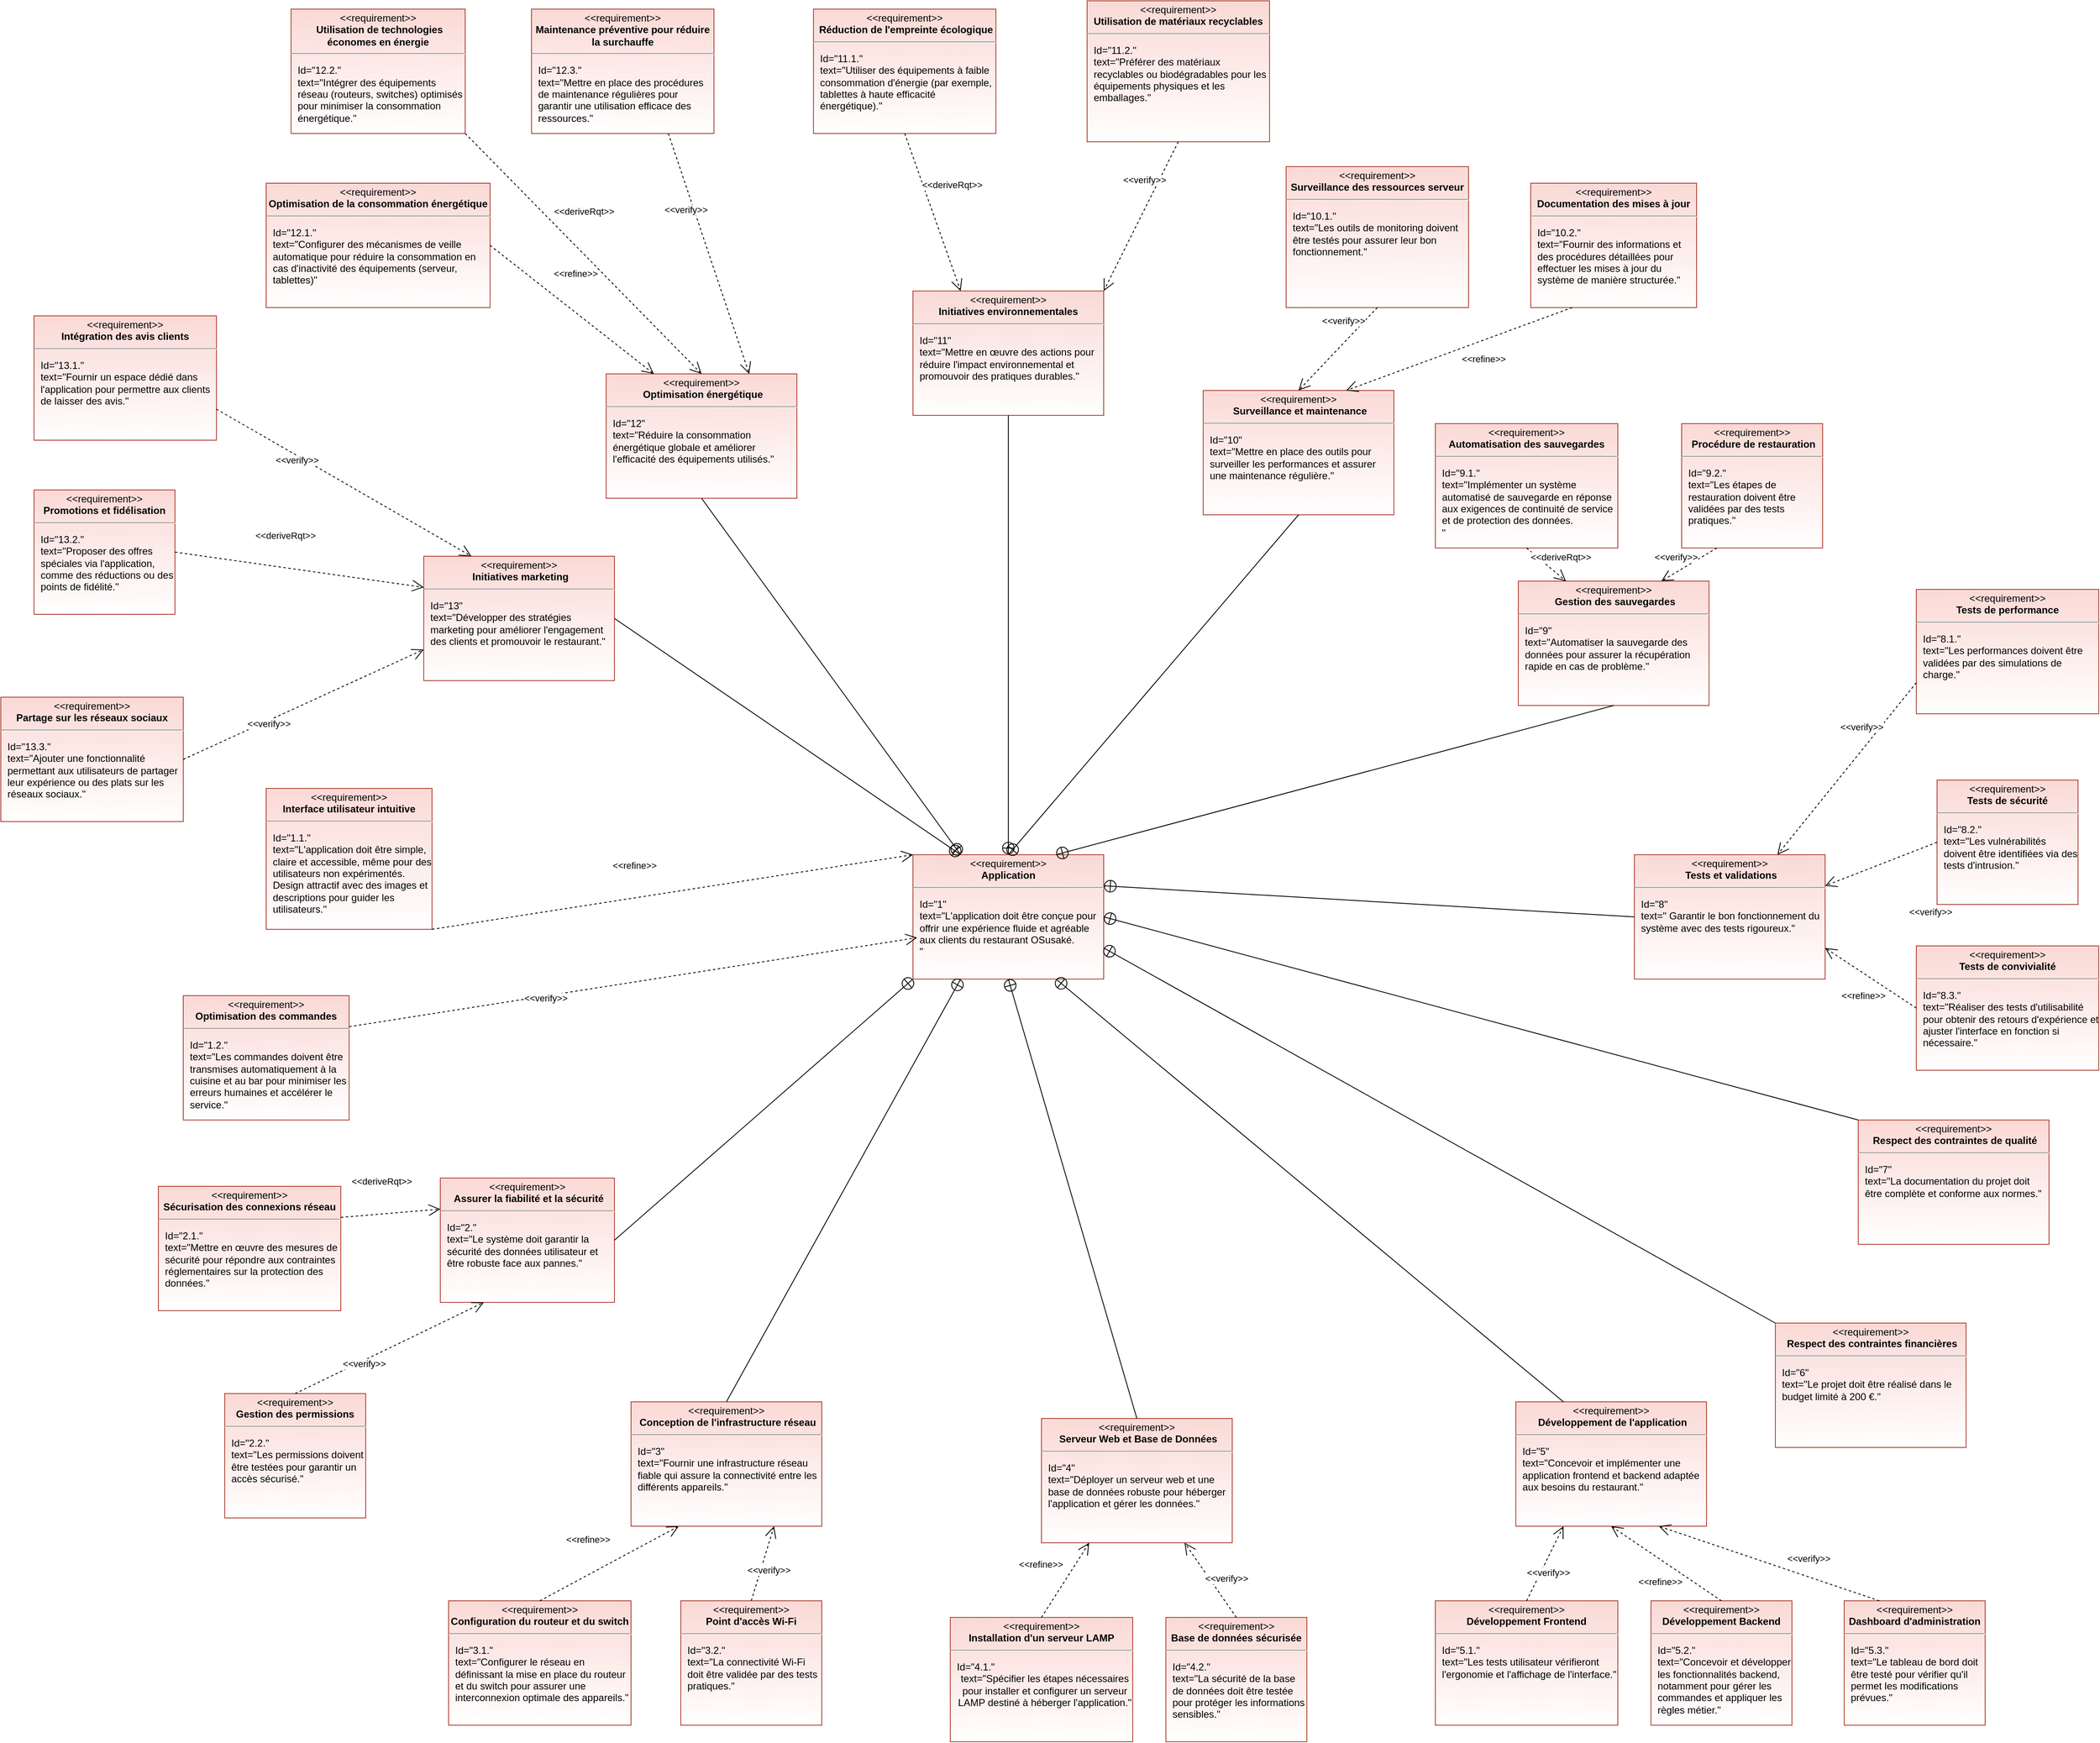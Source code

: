 <mxfile version="26.0.4">
  <diagram id="6sqXcZv842MMHSqY-emc" name="req">
    <mxGraphModel dx="6357" dy="3689" grid="1" gridSize="10" guides="1" tooltips="1" connect="1" arrows="1" fold="1" page="1" pageScale="1" pageWidth="827" pageHeight="1169" math="0" shadow="0">
      <root>
        <mxCell id="mcRKk9l3YKuYOQQODkug-0" />
        <mxCell id="mcRKk9l3YKuYOQQODkug-1" parent="mcRKk9l3YKuYOQQODkug-0" />
        <mxCell id="mcRKk9l3YKuYOQQODkug-2" value="&lt;p style=&quot;margin: 0px ; margin-top: 4px ; text-align: center&quot;&gt;&amp;lt;&amp;lt;requirement&amp;gt;&amp;gt;&lt;br&gt;&lt;b&gt;Application&lt;/b&gt;&lt;/p&gt;&lt;hr&gt;&lt;p&gt;&lt;/p&gt;&lt;p style=&quot;margin: 0px ; margin-left: 8px ; text-align: left&quot;&gt;Id=&quot;1&quot;&lt;br&gt;&lt;/p&gt;&lt;p style=&quot;margin: 0px ; margin-left: 8px ; text-align: left&quot;&gt;text=&quot;&lt;span style=&quot;background-color: transparent;&quot;&gt;L&#39;application doit être conçue pour offrir une expérience fluide et agréable aux clients du restaurant OSusaké.&lt;/span&gt;&lt;/p&gt;&lt;p style=&quot;margin: 0px ; margin-left: 8px ; text-align: left&quot;&gt;&lt;span&gt;&quot;&lt;/span&gt;&lt;/p&gt;&lt;p style=&quot;margin: 0px ; margin-left: 8px ; text-align: left&quot;&gt;&lt;br&gt;&lt;/p&gt;" style="shape=rect;overflow=fill;html=1;whiteSpace=wrap;align=center;strokeWidth=1;fillColor=#fad9d5;strokeColor=#ae4132;gradientColor=#ffffff;" parent="mcRKk9l3YKuYOQQODkug-1" vertex="1">
          <mxGeometry x="260" y="20" width="230" height="150" as="geometry" />
        </mxCell>
        <mxCell id="mcRKk9l3YKuYOQQODkug-4" value="&lt;p style=&quot;margin: 0px ; margin-top: 4px ; text-align: center&quot;&gt;&amp;lt;&amp;lt;requirement&amp;gt;&amp;gt;&lt;br&gt;&lt;b&gt;Interface utilisateur intuitive&lt;/b&gt;&lt;/p&gt;&lt;hr&gt;&lt;p&gt;&lt;/p&gt;&lt;p style=&quot;margin: 0px ; margin-left: 8px ; text-align: left&quot;&gt;Id=&quot;1.1.&quot;&lt;br&gt;&lt;/p&gt;&lt;p style=&quot;margin: 0px ; margin-left: 8px ; text-align: left&quot;&gt;text=&quot;L&#39;application doit être simple, claire et accessible, même pour des utilisateurs non expérimentés. Design attractif avec des images et descriptions pour guider les utilisateurs.&lt;span&gt;&quot;&lt;/span&gt;&lt;/p&gt;&lt;p style=&quot;margin: 0px ; margin-left: 8px ; text-align: left&quot;&gt;&lt;br&gt;&lt;/p&gt;" style="shape=rect;overflow=fill;html=1;whiteSpace=wrap;align=center;strokeWidth=1;fillColor=#fad9d5;strokeColor=#ae4132;gradientColor=#ffffff;" parent="mcRKk9l3YKuYOQQODkug-1" vertex="1">
          <mxGeometry x="-520" y="-60" width="200" height="170" as="geometry" />
        </mxCell>
        <mxCell id="mcRKk9l3YKuYOQQODkug-9" value="&lt;p style=&quot;margin: 0px ; margin-top: 4px ; text-align: center&quot;&gt;&amp;lt;&amp;lt;requirement&amp;gt;&amp;gt;&lt;br&gt;&lt;b&gt;Sécurisation des connexions réseau&lt;/b&gt;&lt;/p&gt;&lt;hr&gt;&lt;p&gt;&lt;/p&gt;&lt;p style=&quot;margin: 0px ; margin-left: 8px ; text-align: left&quot;&gt;Id=&quot;2.1.&quot;&lt;br&gt;&lt;/p&gt;&lt;p style=&quot;margin: 0px ; margin-left: 8px ; text-align: left&quot;&gt;text=&quot;Mettre en œuvre des mesures de sécurité pour répondre aux contraintes réglementaires sur la protection des données.&lt;span&gt;&quot;&lt;/span&gt;&lt;/p&gt;&lt;p style=&quot;margin: 0px ; margin-left: 8px ; text-align: left&quot;&gt;&lt;br&gt;&lt;/p&gt;" style="shape=rect;overflow=fill;html=1;whiteSpace=wrap;align=center;strokeWidth=1;fillColor=#fad9d5;strokeColor=#ae4132;gradientColor=#ffffff;" parent="mcRKk9l3YKuYOQQODkug-1" vertex="1">
          <mxGeometry x="-650" y="420" width="220" height="150" as="geometry" />
        </mxCell>
        <mxCell id="mcRKk9l3YKuYOQQODkug-13" value="&lt;p style=&quot;margin: 0px ; margin-top: 4px ; text-align: center&quot;&gt;&amp;lt;&amp;lt;requirement&amp;gt;&amp;gt;&lt;br&gt;&lt;b&gt;&amp;nbsp;Assurer la fiabilité et la sécurité&lt;/b&gt;&lt;/p&gt;&lt;hr&gt;&lt;p&gt;&lt;/p&gt;&lt;p style=&quot;margin: 0px ; margin-left: 8px ; text-align: left&quot;&gt;Id=&quot;2.&quot;&lt;br&gt;&lt;/p&gt;&lt;p style=&quot;margin: 0px ; margin-left: 8px ; text-align: left&quot;&gt;text=&quot;Le système doit garantir la sécurité des données utilisateur et être robuste face aux pannes.&lt;span&gt;&quot;&lt;/span&gt;&lt;/p&gt;&lt;p style=&quot;margin: 0px ; margin-left: 8px ; text-align: left&quot;&gt;&lt;br&gt;&lt;/p&gt;" style="shape=rect;overflow=fill;html=1;whiteSpace=wrap;align=center;strokeWidth=1;fillColor=#fad9d5;strokeColor=#ae4132;gradientColor=#ffffff;" parent="mcRKk9l3YKuYOQQODkug-1" vertex="1">
          <mxGeometry x="-310" y="410" width="210" height="150" as="geometry" />
        </mxCell>
        <mxCell id="kWydDfq1rh9on7qYREXL-1" value="&lt;p style=&quot;margin: 0px ; margin-top: 4px ; text-align: center&quot;&gt;&amp;lt;&amp;lt;requirement&amp;gt;&amp;gt;&lt;br&gt;&lt;b&gt;Gestion des permissions&lt;/b&gt;&lt;/p&gt;&lt;hr&gt;&lt;p&gt;&lt;/p&gt;&lt;p style=&quot;margin: 0px ; margin-left: 8px ; text-align: left&quot;&gt;Id=&quot;2.2.&quot;&lt;br&gt;&lt;/p&gt;&lt;p style=&quot;margin: 0px ; margin-left: 8px ; text-align: left&quot;&gt;text=&quot;Les permissions doivent être testées pour garantir un accès sécurisé.&lt;span&gt;&quot;&lt;/span&gt;&lt;/p&gt;&lt;p style=&quot;margin: 0px ; margin-left: 8px ; text-align: left&quot;&gt;&lt;br&gt;&lt;/p&gt;" style="shape=rect;overflow=fill;html=1;whiteSpace=wrap;align=center;strokeWidth=1;fillColor=#fad9d5;strokeColor=#ae4132;gradientColor=#ffffff;" parent="mcRKk9l3YKuYOQQODkug-1" vertex="1">
          <mxGeometry x="-570" y="670" width="170" height="150" as="geometry" />
        </mxCell>
        <mxCell id="kWydDfq1rh9on7qYREXL-2" value="&amp;lt;&amp;lt;refine&amp;gt;&amp;gt;" style="edgeStyle=none;html=1;endArrow=open;endSize=12;dashed=1;verticalAlign=bottom;entryX=0;entryY=0;entryDx=0;entryDy=0;exitX=1;exitY=1;exitDx=0;exitDy=0;" parent="mcRKk9l3YKuYOQQODkug-1" source="mcRKk9l3YKuYOQQODkug-4" target="mcRKk9l3YKuYOQQODkug-2" edge="1">
          <mxGeometry x="-0.143" y="30" width="160" relative="1" as="geometry">
            <mxPoint x="160" y="90" as="sourcePoint" />
            <mxPoint x="170" y="100" as="targetPoint" />
            <mxPoint as="offset" />
          </mxGeometry>
        </mxCell>
        <mxCell id="kWydDfq1rh9on7qYREXL-3" value="&amp;lt;&amp;lt;verify&amp;gt;&amp;gt;" style="edgeStyle=none;html=1;endArrow=open;endSize=12;dashed=1;verticalAlign=bottom;entryX=0.022;entryY=0.667;entryDx=0;entryDy=0;entryPerimeter=0;exitX=1;exitY=0.25;exitDx=0;exitDy=0;" parent="mcRKk9l3YKuYOQQODkug-1" source="mcRKk9l3YKuYOQQODkug-3" target="mcRKk9l3YKuYOQQODkug-2" edge="1">
          <mxGeometry x="-0.314" y="-12" width="160" relative="1" as="geometry">
            <mxPoint x="220" y="140" as="sourcePoint" />
            <mxPoint x="370.003" y="100" as="targetPoint" />
            <mxPoint as="offset" />
          </mxGeometry>
        </mxCell>
        <mxCell id="mcRKk9l3YKuYOQQODkug-3" value="&lt;p style=&quot;margin: 0px ; margin-top: 4px ; text-align: center&quot;&gt;&amp;lt;&amp;lt;requirement&amp;gt;&amp;gt;&lt;br&gt;&lt;b&gt;Optimisation des commandes&lt;/b&gt;&lt;/p&gt;&lt;hr&gt;&lt;p&gt;&lt;/p&gt;&lt;p style=&quot;margin: 0px ; margin-left: 8px ; text-align: left&quot;&gt;Id=&quot;1.2.&quot;&lt;br&gt;&lt;/p&gt;&lt;p style=&quot;margin: 0px ; margin-left: 8px ; text-align: left&quot;&gt;text=&quot;Les commandes doivent être transmises automatiquement à la cuisine et au bar pour minimiser les erreurs humaines et accélérer le service.&lt;span&gt;&quot;&lt;/span&gt;&lt;/p&gt;&lt;p style=&quot;margin: 0px ; margin-left: 8px ; text-align: left&quot;&gt;&lt;br&gt;&lt;/p&gt;" style="shape=rect;overflow=fill;html=1;whiteSpace=wrap;align=center;strokeWidth=1;fillColor=#fad9d5;strokeColor=#ae4132;gradientColor=#ffffff;" parent="mcRKk9l3YKuYOQQODkug-1" vertex="1">
          <mxGeometry x="-620" y="190" width="200" height="150" as="geometry" />
        </mxCell>
        <mxCell id="kWydDfq1rh9on7qYREXL-7" value="&amp;lt;&amp;lt;deriveRqt&amp;gt;&amp;gt;" style="edgeStyle=none;html=1;endArrow=open;endSize=12;dashed=1;verticalAlign=bottom;entryX=0;entryY=0.25;entryDx=0;entryDy=0;exitX=1;exitY=0.25;exitDx=0;exitDy=0;" parent="mcRKk9l3YKuYOQQODkug-1" source="mcRKk9l3YKuYOQQODkug-9" target="mcRKk9l3YKuYOQQODkug-13" edge="1">
          <mxGeometry x="-0.143" y="30" width="160" relative="1" as="geometry">
            <mxPoint x="-450.0" y="690" as="sourcePoint" />
            <mxPoint x="-450.0" y="610" as="targetPoint" />
            <mxPoint as="offset" />
          </mxGeometry>
        </mxCell>
        <mxCell id="kWydDfq1rh9on7qYREXL-8" value="&amp;lt;&amp;lt;verify&amp;gt;&amp;gt;" style="edgeStyle=none;html=1;endArrow=open;endSize=12;dashed=1;verticalAlign=bottom;exitX=0.5;exitY=0;exitDx=0;exitDy=0;entryX=0.25;entryY=1;entryDx=0;entryDy=0;" parent="mcRKk9l3YKuYOQQODkug-1" source="kWydDfq1rh9on7qYREXL-1" target="mcRKk9l3YKuYOQQODkug-13" edge="1">
          <mxGeometry x="-0.314" y="-12" width="160" relative="1" as="geometry">
            <mxPoint x="-290" y="690" as="sourcePoint" />
            <mxPoint x="-309.997" y="610" as="targetPoint" />
            <mxPoint as="offset" />
          </mxGeometry>
        </mxCell>
        <mxCell id="kWydDfq1rh9on7qYREXL-9" style="rounded=0;orthogonalLoop=1;jettySize=auto;html=1;startArrow=circlePlus;startFill=0;endArrow=none;endFill=0;exitX=0;exitY=1;exitDx=0;exitDy=0;entryX=1;entryY=0.5;entryDx=0;entryDy=0;" parent="mcRKk9l3YKuYOQQODkug-1" source="mcRKk9l3YKuYOQQODkug-2" target="mcRKk9l3YKuYOQQODkug-13" edge="1">
          <mxGeometry relative="1" as="geometry">
            <mxPoint x="-437.5" y="100.0" as="sourcePoint" />
            <mxPoint x="-300" y="210" as="targetPoint" />
          </mxGeometry>
        </mxCell>
        <mxCell id="kWydDfq1rh9on7qYREXL-10" value="&lt;p style=&quot;margin: 0px ; margin-top: 4px ; text-align: center&quot;&gt;&amp;lt;&amp;lt;requirement&amp;gt;&amp;gt;&lt;br&gt;&lt;b&gt;&amp;nbsp;Conception de l&#39;infrastructure réseau&lt;/b&gt;&lt;/p&gt;&lt;hr&gt;&lt;p&gt;&lt;/p&gt;&lt;p style=&quot;margin: 0px ; margin-left: 8px ; text-align: left&quot;&gt;Id=&quot;3&quot;&lt;br&gt;&lt;/p&gt;&lt;p style=&quot;margin: 0px ; margin-left: 8px ; text-align: left&quot;&gt;text=&quot;Fournir une infrastructure réseau fiable qui assure la connectivité entre les différents appareils.&lt;span&gt;&quot;&lt;/span&gt;&lt;/p&gt;&lt;p style=&quot;margin: 0px ; margin-left: 8px ; text-align: left&quot;&gt;&lt;br&gt;&lt;/p&gt;" style="shape=rect;overflow=fill;html=1;whiteSpace=wrap;align=center;strokeWidth=1;fillColor=#fad9d5;strokeColor=#ae4132;gradientColor=#ffffff;" parent="mcRKk9l3YKuYOQQODkug-1" vertex="1">
          <mxGeometry x="-80" y="680" width="230" height="150" as="geometry" />
        </mxCell>
        <mxCell id="kWydDfq1rh9on7qYREXL-11" value="&lt;p style=&quot;margin: 0px ; margin-top: 4px ; text-align: center&quot;&gt;&amp;lt;&amp;lt;requirement&amp;gt;&amp;gt;&lt;br&gt;&lt;b&gt;&amp;nbsp;&lt;/b&gt;&lt;span style=&quot;background-color: transparent;&quot;&gt;&lt;b&gt;Serveur Web et Base de Données&lt;/b&gt;&lt;/span&gt;&lt;/p&gt;&lt;hr&gt;&lt;p&gt;&lt;/p&gt;&lt;p style=&quot;margin: 0px ; margin-left: 8px ; text-align: left&quot;&gt;Id=&quot;4&quot;&lt;br&gt;&lt;/p&gt;&lt;p style=&quot;margin: 0px ; margin-left: 8px ; text-align: left&quot;&gt;text=&quot;Déployer un serveur web et une base de données robuste pour héberger l&#39;application et gérer les données.&lt;span&gt;&quot;&lt;/span&gt;&lt;/p&gt;&lt;p style=&quot;margin: 0px ; margin-left: 8px ; text-align: left&quot;&gt;&lt;br&gt;&lt;/p&gt;" style="shape=rect;overflow=fill;html=1;whiteSpace=wrap;align=center;strokeWidth=1;fillColor=#fad9d5;strokeColor=#ae4132;gradientColor=#ffffff;" parent="mcRKk9l3YKuYOQQODkug-1" vertex="1">
          <mxGeometry x="415" y="700" width="230" height="150" as="geometry" />
        </mxCell>
        <mxCell id="kWydDfq1rh9on7qYREXL-12" value="&lt;p style=&quot;margin: 0px ; margin-top: 4px ; text-align: center&quot;&gt;&amp;lt;&amp;lt;requirement&amp;gt;&amp;gt;&lt;br&gt;&lt;b&gt;&amp;nbsp;&lt;/b&gt;&lt;span style=&quot;background-color: transparent;&quot;&gt;&lt;b&gt;Développement de l&#39;application&lt;/b&gt;&lt;/span&gt;&lt;/p&gt;&lt;hr&gt;&lt;p&gt;&lt;/p&gt;&lt;p style=&quot;margin: 0px ; margin-left: 8px ; text-align: left&quot;&gt;Id=&quot;5&quot;&lt;br&gt;&lt;/p&gt;&lt;p style=&quot;margin: 0px ; margin-left: 8px ; text-align: left&quot;&gt;text=&quot;Concevoir et implémenter une application frontend et backend adaptée aux besoins du restaurant.&lt;span&gt;&quot;&lt;/span&gt;&lt;/p&gt;&lt;p style=&quot;margin: 0px ; margin-left: 8px ; text-align: left&quot;&gt;&lt;br&gt;&lt;/p&gt;" style="shape=rect;overflow=fill;html=1;whiteSpace=wrap;align=center;strokeWidth=1;fillColor=#fad9d5;strokeColor=#ae4132;gradientColor=#ffffff;" parent="mcRKk9l3YKuYOQQODkug-1" vertex="1">
          <mxGeometry x="987" y="680" width="230" height="150" as="geometry" />
        </mxCell>
        <mxCell id="kWydDfq1rh9on7qYREXL-13" value="&lt;p style=&quot;margin: 0px ; margin-top: 4px ; text-align: center&quot;&gt;&amp;lt;&amp;lt;requirement&amp;gt;&amp;gt;&lt;br&gt;&lt;b&gt;&amp;nbsp;&lt;/b&gt;&lt;span style=&quot;background-color: transparent;&quot;&gt;&lt;b&gt;Respect des contraintes financières&lt;/b&gt;&lt;/span&gt;&lt;/p&gt;&lt;hr&gt;&lt;p&gt;&lt;/p&gt;&lt;p style=&quot;margin: 0px ; margin-left: 8px ; text-align: left&quot;&gt;Id=&quot;6&quot;&lt;br&gt;&lt;/p&gt;&lt;p style=&quot;margin: 0px ; margin-left: 8px ; text-align: left&quot;&gt;text=&quot;Le projet doit être réalisé dans le budget limité à 200 €.&lt;span&gt;&quot;&lt;/span&gt;&lt;/p&gt;&lt;p style=&quot;margin: 0px ; margin-left: 8px ; text-align: left&quot;&gt;&lt;br&gt;&lt;/p&gt;" style="shape=rect;overflow=fill;html=1;whiteSpace=wrap;align=center;strokeWidth=1;fillColor=#fad9d5;strokeColor=#ae4132;gradientColor=#ffffff;" parent="mcRKk9l3YKuYOQQODkug-1" vertex="1">
          <mxGeometry x="1300" y="585" width="230" height="150" as="geometry" />
        </mxCell>
        <mxCell id="kWydDfq1rh9on7qYREXL-15" value="&lt;p style=&quot;margin: 0px ; margin-top: 4px ; text-align: center&quot;&gt;&amp;lt;&amp;lt;requirement&amp;gt;&amp;gt;&lt;br&gt;&lt;b&gt;&amp;nbsp;&lt;/b&gt;&lt;span style=&quot;background-color: transparent;&quot;&gt;&lt;b&gt;Tests et validations&lt;/b&gt;&lt;/span&gt;&lt;/p&gt;&lt;hr&gt;&lt;p&gt;&lt;/p&gt;&lt;p style=&quot;margin: 0px ; margin-left: 8px ; text-align: left&quot;&gt;Id=&quot;8&quot;&lt;br&gt;&lt;/p&gt;&lt;p style=&quot;margin: 0px ; margin-left: 8px ; text-align: left&quot;&gt;text=&quot;&amp;nbsp;Garantir le bon fonctionnement du système avec des tests rigoureux.&lt;span&gt;&quot;&lt;/span&gt;&lt;/p&gt;&lt;p style=&quot;margin: 0px ; margin-left: 8px ; text-align: left&quot;&gt;&lt;br&gt;&lt;/p&gt;" style="shape=rect;overflow=fill;html=1;whiteSpace=wrap;align=center;strokeWidth=1;fillColor=#fad9d5;strokeColor=#ae4132;gradientColor=#ffffff;" parent="mcRKk9l3YKuYOQQODkug-1" vertex="1">
          <mxGeometry x="1130" y="20" width="230" height="150" as="geometry" />
        </mxCell>
        <mxCell id="kWydDfq1rh9on7qYREXL-16" value="&lt;p style=&quot;margin: 0px ; margin-top: 4px ; text-align: center&quot;&gt;&amp;lt;&amp;lt;requirement&amp;gt;&amp;gt;&lt;br&gt;&lt;b&gt;&amp;nbsp;&lt;/b&gt;&lt;span style=&quot;background-color: transparent;&quot;&gt;&lt;b&gt;Gestion des sauvegardes&lt;/b&gt;&lt;/span&gt;&lt;/p&gt;&lt;hr&gt;&lt;p&gt;&lt;/p&gt;&lt;p style=&quot;margin: 0px ; margin-left: 8px ; text-align: left&quot;&gt;Id=&quot;9&quot;&lt;br&gt;&lt;/p&gt;&lt;p style=&quot;margin: 0px ; margin-left: 8px ; text-align: left&quot;&gt;text=&quot;Automatiser la sauvegarde des données pour assurer la récupération rapide en cas de problème.&lt;span&gt;&quot;&lt;/span&gt;&lt;/p&gt;&lt;p style=&quot;margin: 0px ; margin-left: 8px ; text-align: left&quot;&gt;&lt;br&gt;&lt;/p&gt;" style="shape=rect;overflow=fill;html=1;whiteSpace=wrap;align=center;strokeWidth=1;fillColor=#fad9d5;strokeColor=#ae4132;gradientColor=#ffffff;" parent="mcRKk9l3YKuYOQQODkug-1" vertex="1">
          <mxGeometry x="990" y="-310" width="230" height="150" as="geometry" />
        </mxCell>
        <mxCell id="kWydDfq1rh9on7qYREXL-17" value="&lt;p style=&quot;margin: 0px ; margin-top: 4px ; text-align: center&quot;&gt;&amp;lt;&amp;lt;requirement&amp;gt;&amp;gt;&lt;br&gt;&lt;b&gt;&amp;nbsp;&lt;/b&gt;&lt;span style=&quot;background-color: transparent;&quot;&gt;&lt;b&gt;Surveillance et maintenance&lt;/b&gt;&lt;/span&gt;&lt;/p&gt;&lt;hr&gt;&lt;p&gt;&lt;/p&gt;&lt;p style=&quot;margin: 0px ; margin-left: 8px ; text-align: left&quot;&gt;Id=&quot;10&quot;&lt;br&gt;&lt;/p&gt;&lt;p style=&quot;margin: 0px ; margin-left: 8px ; text-align: left&quot;&gt;text=&quot;Mettre en place des outils pour surveiller les performances et assurer une maintenance régulière.&lt;span&gt;&quot;&lt;/span&gt;&lt;/p&gt;&lt;p style=&quot;margin: 0px ; margin-left: 8px ; text-align: left&quot;&gt;&lt;br&gt;&lt;/p&gt;" style="shape=rect;overflow=fill;html=1;whiteSpace=wrap;align=center;strokeWidth=1;fillColor=#fad9d5;strokeColor=#ae4132;gradientColor=#ffffff;rounded=0;" parent="mcRKk9l3YKuYOQQODkug-1" vertex="1">
          <mxGeometry x="610" y="-540" width="230" height="150" as="geometry" />
        </mxCell>
        <mxCell id="kWydDfq1rh9on7qYREXL-20" value="&lt;p style=&quot;margin: 0px ; margin-top: 4px ; text-align: center&quot;&gt;&amp;lt;&amp;lt;requirement&amp;gt;&amp;gt;&lt;br&gt;&lt;b&gt;Configuration du routeur et du switch&lt;/b&gt;&lt;/p&gt;&lt;hr&gt;&lt;p&gt;&lt;/p&gt;&lt;p style=&quot;margin: 0px ; margin-left: 8px ; text-align: left&quot;&gt;Id=&quot;3.1.&quot;&lt;br&gt;&lt;/p&gt;&lt;p style=&quot;margin: 0px ; margin-left: 8px ; text-align: left&quot;&gt;text=&quot;Configurer le réseau en définissant la mise en place du routeur et du switch pour assurer une interconnexion optimale des appareils.&lt;span&gt;&quot;&lt;/span&gt;&lt;/p&gt;&lt;p style=&quot;margin: 0px ; margin-left: 8px ; text-align: left&quot;&gt;&lt;br&gt;&lt;/p&gt;" style="shape=rect;overflow=fill;html=1;whiteSpace=wrap;align=center;strokeWidth=1;fillColor=#fad9d5;strokeColor=#ae4132;gradientColor=#ffffff;" parent="mcRKk9l3YKuYOQQODkug-1" vertex="1">
          <mxGeometry x="-300" y="920" width="220" height="150" as="geometry" />
        </mxCell>
        <mxCell id="kWydDfq1rh9on7qYREXL-21" value="&lt;p style=&quot;margin: 0px ; margin-top: 4px ; text-align: center&quot;&gt;&amp;lt;&amp;lt;requirement&amp;gt;&amp;gt;&lt;br&gt;&lt;b&gt;Point d&#39;accès Wi-Fi&lt;/b&gt;&lt;/p&gt;&lt;hr&gt;&lt;p&gt;&lt;/p&gt;&lt;p style=&quot;margin: 0px ; margin-left: 8px ; text-align: left&quot;&gt;Id=&quot;3.2.&quot;&lt;br&gt;&lt;/p&gt;&lt;p style=&quot;margin: 0px ; margin-left: 8px ; text-align: left&quot;&gt;text=&quot;La connectivité Wi-Fi doit être validée par des tests pratiques.&lt;span&gt;&quot;&lt;/span&gt;&lt;/p&gt;&lt;p style=&quot;margin: 0px ; margin-left: 8px ; text-align: left&quot;&gt;&lt;br&gt;&lt;/p&gt;" style="shape=rect;overflow=fill;html=1;whiteSpace=wrap;align=center;strokeWidth=1;fillColor=#fad9d5;strokeColor=#ae4132;gradientColor=#ffffff;" parent="mcRKk9l3YKuYOQQODkug-1" vertex="1">
          <mxGeometry x="-20" y="920" width="170" height="150" as="geometry" />
        </mxCell>
        <mxCell id="kWydDfq1rh9on7qYREXL-22" value="&lt;p style=&quot;margin: 0px ; margin-top: 4px ; text-align: center&quot;&gt;&amp;lt;&amp;lt;requirement&amp;gt;&amp;gt;&lt;br&gt;&lt;b&gt;Installation d&#39;un serveur LAMP&lt;/b&gt;&lt;/p&gt;&lt;hr&gt;&lt;p&gt;&lt;/p&gt;&lt;p style=&quot;margin: 0px ; margin-left: 8px ; text-align: left&quot;&gt;Id=&quot;4.1.&quot;&lt;br&gt;&lt;/p&gt;&lt;p style=&quot;text-align: center; margin: 0px 0px 0px 8px;&quot;&gt;text=&quot;&lt;span style=&quot;background-color: transparent; text-align: center;&quot;&gt;Spécifier les étapes nécessaires pour installer et configurer un serveur LAMP destiné à héberger l&#39;application.&quot;&lt;/span&gt;&lt;/p&gt;&lt;p style=&quot;margin: 0px ; margin-left: 8px ; text-align: left&quot;&gt;&lt;br&gt;&lt;/p&gt;" style="shape=rect;overflow=fill;html=1;whiteSpace=wrap;align=center;strokeWidth=1;fillColor=#fad9d5;strokeColor=#ae4132;gradientColor=#ffffff;" parent="mcRKk9l3YKuYOQQODkug-1" vertex="1">
          <mxGeometry x="305" y="940" width="220" height="150" as="geometry" />
        </mxCell>
        <mxCell id="kWydDfq1rh9on7qYREXL-23" value="&lt;p style=&quot;margin: 0px ; margin-top: 4px ; text-align: center&quot;&gt;&amp;lt;&amp;lt;requirement&amp;gt;&amp;gt;&lt;br&gt;&lt;b&gt;Base de données sécurisée&lt;/b&gt;&lt;/p&gt;&lt;hr&gt;&lt;p&gt;&lt;/p&gt;&lt;p style=&quot;margin: 0px ; margin-left: 8px ; text-align: left&quot;&gt;Id=&quot;4.2.&quot;&lt;br&gt;&lt;/p&gt;&lt;p style=&quot;margin: 0px ; margin-left: 8px ; text-align: left&quot;&gt;text=&quot;La sécurité de la base de données doit être testée pour protéger les informations sensibles.&lt;span&gt;&quot;&lt;/span&gt;&lt;/p&gt;&lt;p style=&quot;margin: 0px ; margin-left: 8px ; text-align: left&quot;&gt;&lt;br&gt;&lt;/p&gt;" style="shape=rect;overflow=fill;html=1;whiteSpace=wrap;align=center;strokeWidth=1;fillColor=#fad9d5;strokeColor=#ae4132;gradientColor=#ffffff;" parent="mcRKk9l3YKuYOQQODkug-1" vertex="1">
          <mxGeometry x="565" y="940" width="170" height="150" as="geometry" />
        </mxCell>
        <mxCell id="kWydDfq1rh9on7qYREXL-24" value="&lt;p style=&quot;margin: 0px ; margin-top: 4px ; text-align: center&quot;&gt;&amp;lt;&amp;lt;requirement&amp;gt;&amp;gt;&lt;br&gt;&lt;b&gt;Développement Frontend&lt;/b&gt;&lt;/p&gt;&lt;hr&gt;&lt;p&gt;&lt;/p&gt;&lt;p style=&quot;margin: 0px ; margin-left: 8px ; text-align: left&quot;&gt;Id=&quot;5.1.&quot;&lt;br&gt;&lt;/p&gt;&lt;p style=&quot;margin: 0px ; margin-left: 8px ; text-align: left&quot;&gt;text=&quot;Les tests utilisateur vérifieront l&#39;ergonomie et l&#39;affichage de l&#39;interface.&lt;span&gt;&quot;&lt;/span&gt;&lt;/p&gt;&lt;p style=&quot;margin: 0px ; margin-left: 8px ; text-align: left&quot;&gt;&lt;br&gt;&lt;/p&gt;" style="shape=rect;overflow=fill;html=1;whiteSpace=wrap;align=center;strokeWidth=1;fillColor=#fad9d5;strokeColor=#ae4132;gradientColor=#ffffff;" parent="mcRKk9l3YKuYOQQODkug-1" vertex="1">
          <mxGeometry x="890" y="920" width="220" height="150" as="geometry" />
        </mxCell>
        <mxCell id="kWydDfq1rh9on7qYREXL-25" value="&lt;p style=&quot;margin: 0px ; margin-top: 4px ; text-align: center&quot;&gt;&amp;lt;&amp;lt;requirement&amp;gt;&amp;gt;&lt;br&gt;&lt;b&gt;Développement Backend&lt;/b&gt;&lt;/p&gt;&lt;hr&gt;&lt;p&gt;&lt;/p&gt;&lt;p style=&quot;margin: 0px ; margin-left: 8px ; text-align: left&quot;&gt;Id=&quot;5.2.&quot;&lt;br&gt;&lt;/p&gt;&lt;p style=&quot;margin: 0px ; margin-left: 8px ; text-align: left&quot;&gt;text=&quot;Concevoir et développer les fonctionnalités backend, notamment pour gérer les commandes et appliquer les règles métier.&lt;span&gt;&quot;&lt;/span&gt;&lt;/p&gt;&lt;p style=&quot;margin: 0px ; margin-left: 8px ; text-align: left&quot;&gt;&lt;br&gt;&lt;/p&gt;" style="shape=rect;overflow=fill;html=1;whiteSpace=wrap;align=center;strokeWidth=1;fillColor=#fad9d5;strokeColor=#ae4132;gradientColor=#ffffff;" parent="mcRKk9l3YKuYOQQODkug-1" vertex="1">
          <mxGeometry x="1150" y="920" width="170" height="150" as="geometry" />
        </mxCell>
        <mxCell id="kWydDfq1rh9on7qYREXL-26" value="&lt;p style=&quot;margin: 0px ; margin-top: 4px ; text-align: center&quot;&gt;&amp;lt;&amp;lt;requirement&amp;gt;&amp;gt;&lt;br&gt;&lt;span style=&quot;font-size: 12px;&quot;&gt;&lt;b&gt;Tests de performance&lt;/b&gt;&lt;/span&gt;&lt;/p&gt;&lt;hr&gt;&lt;p&gt;&lt;/p&gt;&lt;p style=&quot;margin: 0px ; margin-left: 8px ; text-align: left&quot;&gt;Id=&quot;8.1.&quot;&lt;br&gt;&lt;/p&gt;&lt;p style=&quot;margin: 0px ; margin-left: 8px ; text-align: left&quot;&gt;text=&quot;Les performances doivent être validées par des simulations de charge.&lt;span&gt;&quot;&lt;/span&gt;&lt;/p&gt;&lt;p style=&quot;margin: 0px ; margin-left: 8px ; text-align: left&quot;&gt;&lt;br&gt;&lt;/p&gt;" style="shape=rect;overflow=fill;html=1;whiteSpace=wrap;align=center;strokeWidth=1;fillColor=#fad9d5;strokeColor=#ae4132;gradientColor=#ffffff;" parent="mcRKk9l3YKuYOQQODkug-1" vertex="1">
          <mxGeometry x="1470" y="-300" width="220" height="150" as="geometry" />
        </mxCell>
        <mxCell id="kWydDfq1rh9on7qYREXL-27" value="&lt;p style=&quot;margin: 0px ; margin-top: 4px ; text-align: center&quot;&gt;&amp;lt;&amp;lt;requirement&amp;gt;&amp;gt;&lt;br&gt;&lt;span style=&quot;font-size: 12px;&quot;&gt;&lt;b&gt;Tests de sécurité&lt;/b&gt;&lt;/span&gt;&lt;/p&gt;&lt;hr&gt;&lt;p&gt;&lt;/p&gt;&lt;p style=&quot;margin: 0px ; margin-left: 8px ; text-align: left&quot;&gt;Id=&quot;8.2.&quot;&lt;br&gt;&lt;/p&gt;&lt;p style=&quot;margin: 0px ; margin-left: 8px ; text-align: left&quot;&gt;text=&quot;Les vulnérabilités doivent être identifiées via des tests d&#39;intrusion.&lt;span&gt;&quot;&lt;/span&gt;&lt;/p&gt;&lt;p style=&quot;margin: 0px ; margin-left: 8px ; text-align: left&quot;&gt;&lt;br&gt;&lt;/p&gt;" style="shape=rect;overflow=fill;html=1;whiteSpace=wrap;align=center;strokeWidth=1;fillColor=#fad9d5;strokeColor=#ae4132;gradientColor=#ffffff;" parent="mcRKk9l3YKuYOQQODkug-1" vertex="1">
          <mxGeometry x="1495" y="-70" width="170" height="150" as="geometry" />
        </mxCell>
        <mxCell id="kWydDfq1rh9on7qYREXL-28" value="&lt;p style=&quot;margin: 0px ; margin-top: 4px ; text-align: center&quot;&gt;&amp;lt;&amp;lt;requirement&amp;gt;&amp;gt;&lt;br&gt;&lt;span style=&quot;font-size: 12px;&quot;&gt;&lt;b&gt;Tests de convivialité&lt;/b&gt;&lt;/span&gt;&lt;/p&gt;&lt;hr&gt;&lt;p&gt;&lt;/p&gt;&lt;p style=&quot;margin: 0px ; margin-left: 8px ; text-align: left&quot;&gt;Id=&quot;8.3.&quot;&lt;br&gt;&lt;/p&gt;&lt;p style=&quot;margin: 0px ; margin-left: 8px ; text-align: left&quot;&gt;text=&quot;Réaliser des tests d&#39;utilisabilité pour obtenir des retours d&#39;expérience et ajuster l&#39;interface en fonction si nécessaire.&lt;span&gt;&quot;&lt;/span&gt;&lt;/p&gt;&lt;p style=&quot;margin: 0px ; margin-left: 8px ; text-align: left&quot;&gt;&lt;br&gt;&lt;/p&gt;" style="shape=rect;overflow=fill;html=1;whiteSpace=wrap;align=center;strokeWidth=1;fillColor=#fad9d5;strokeColor=#ae4132;gradientColor=#ffffff;" parent="mcRKk9l3YKuYOQQODkug-1" vertex="1">
          <mxGeometry x="1470" y="130" width="220" height="150" as="geometry" />
        </mxCell>
        <mxCell id="kWydDfq1rh9on7qYREXL-29" value="&lt;p style=&quot;margin: 0px ; margin-top: 4px ; text-align: center&quot;&gt;&amp;lt;&amp;lt;requirement&amp;gt;&amp;gt;&lt;br&gt;&lt;span style=&quot;font-size: 12px;&quot;&gt;&lt;b&gt;&amp;nbsp;Procédure de restauration&lt;/b&gt;&lt;/span&gt;&lt;/p&gt;&lt;hr&gt;&lt;p&gt;&lt;/p&gt;&lt;p style=&quot;margin: 0px ; margin-left: 8px ; text-align: left&quot;&gt;Id=&quot;9.2.&quot;&lt;br&gt;&lt;/p&gt;&lt;p style=&quot;margin: 0px ; margin-left: 8px ; text-align: left&quot;&gt;text=&quot;Les étapes de restauration doivent être validées par des tests pratiques.&lt;span&gt;&quot;&lt;/span&gt;&lt;/p&gt;&lt;p style=&quot;margin: 0px ; margin-left: 8px ; text-align: left&quot;&gt;&lt;br&gt;&lt;/p&gt;" style="shape=rect;overflow=fill;html=1;whiteSpace=wrap;align=center;strokeWidth=1;fillColor=#fad9d5;strokeColor=#ae4132;gradientColor=#ffffff;" parent="mcRKk9l3YKuYOQQODkug-1" vertex="1">
          <mxGeometry x="1187" y="-500" width="170" height="150" as="geometry" />
        </mxCell>
        <mxCell id="kWydDfq1rh9on7qYREXL-30" value="&lt;p style=&quot;margin: 0px ; margin-top: 4px ; text-align: center&quot;&gt;&amp;lt;&amp;lt;requirement&amp;gt;&amp;gt;&lt;br&gt;&lt;span style=&quot;font-size: 12px;&quot;&gt;&lt;b&gt;Surveillance des ressources serveur&lt;/b&gt;&lt;/span&gt;&lt;/p&gt;&lt;hr&gt;&lt;p&gt;&lt;/p&gt;&lt;p style=&quot;margin: 0px ; margin-left: 8px ; text-align: left&quot;&gt;Id=&quot;10.1.&quot;&lt;br&gt;&lt;/p&gt;&lt;p style=&quot;margin: 0px ; margin-left: 8px ; text-align: left&quot;&gt;text=&quot;Les outils de monitoring doivent être testés pour assurer leur bon fonctionnement.&lt;span&gt;&quot;&lt;/span&gt;&lt;/p&gt;&lt;p style=&quot;margin: 0px ; margin-left: 8px ; text-align: left&quot;&gt;&lt;br&gt;&lt;/p&gt;" style="shape=rect;overflow=fill;html=1;whiteSpace=wrap;align=center;strokeWidth=1;fillColor=#fad9d5;strokeColor=#ae4132;gradientColor=#ffffff;" parent="mcRKk9l3YKuYOQQODkug-1" vertex="1">
          <mxGeometry x="710" y="-810" width="220" height="170" as="geometry" />
        </mxCell>
        <mxCell id="kWydDfq1rh9on7qYREXL-31" value="&lt;p style=&quot;margin: 0px ; margin-top: 4px ; text-align: center&quot;&gt;&amp;lt;&amp;lt;requirement&amp;gt;&amp;gt;&lt;br&gt;&lt;span style=&quot;font-size: 12px;&quot;&gt;&lt;b&gt;Documentation des mises à jour&lt;/b&gt;&lt;/span&gt;&lt;/p&gt;&lt;hr&gt;&lt;p&gt;&lt;/p&gt;&lt;p style=&quot;margin: 0px ; margin-left: 8px ; text-align: left&quot;&gt;Id=&quot;10.2.&quot;&lt;br&gt;&lt;/p&gt;&lt;p style=&quot;margin: 0px ; margin-left: 8px ; text-align: left&quot;&gt;text=&quot;Fournir des informations et des procédures détaillées pour effectuer les mises à jour du système de manière structurée.&lt;span&gt;&quot;&lt;/span&gt;&lt;/p&gt;&lt;p style=&quot;margin: 0px ; margin-left: 8px ; text-align: left&quot;&gt;&lt;br&gt;&lt;/p&gt;" style="shape=rect;overflow=fill;html=1;whiteSpace=wrap;align=center;strokeWidth=1;fillColor=#fad9d5;strokeColor=#ae4132;gradientColor=#ffffff;" parent="mcRKk9l3YKuYOQQODkug-1" vertex="1">
          <mxGeometry x="1005" y="-790" width="200" height="150" as="geometry" />
        </mxCell>
        <mxCell id="kWydDfq1rh9on7qYREXL-32" style="rounded=0;orthogonalLoop=1;jettySize=auto;html=1;startArrow=circlePlus;startFill=0;endArrow=none;endFill=0;exitX=0.25;exitY=1;exitDx=0;exitDy=0;entryX=0.5;entryY=0;entryDx=0;entryDy=0;" parent="mcRKk9l3YKuYOQQODkug-1" source="mcRKk9l3YKuYOQQODkug-2" target="kWydDfq1rh9on7qYREXL-10" edge="1">
          <mxGeometry relative="1" as="geometry">
            <mxPoint x="265" y="100" as="sourcePoint" />
            <mxPoint x="-485" y="180" as="targetPoint" />
          </mxGeometry>
        </mxCell>
        <mxCell id="kWydDfq1rh9on7qYREXL-33" style="rounded=0;orthogonalLoop=1;jettySize=auto;html=1;startArrow=circlePlus;startFill=0;endArrow=none;endFill=0;exitX=0.5;exitY=1;exitDx=0;exitDy=0;entryX=0.5;entryY=0;entryDx=0;entryDy=0;" parent="mcRKk9l3YKuYOQQODkug-1" source="mcRKk9l3YKuYOQQODkug-2" target="kWydDfq1rh9on7qYREXL-11" edge="1">
          <mxGeometry relative="1" as="geometry">
            <mxPoint x="323" y="100" as="sourcePoint" />
            <mxPoint x="15" y="180" as="targetPoint" />
          </mxGeometry>
        </mxCell>
        <mxCell id="kWydDfq1rh9on7qYREXL-34" style="rounded=0;orthogonalLoop=1;jettySize=auto;html=1;startArrow=circlePlus;startFill=0;endArrow=none;endFill=0;exitX=0.75;exitY=1;exitDx=0;exitDy=0;entryX=0.25;entryY=0;entryDx=0;entryDy=0;" parent="mcRKk9l3YKuYOQQODkug-1" source="mcRKk9l3YKuYOQQODkug-2" target="kWydDfq1rh9on7qYREXL-12" edge="1">
          <mxGeometry relative="1" as="geometry">
            <mxPoint x="840" y="60" as="sourcePoint" />
            <mxPoint x="878" y="140" as="targetPoint" />
          </mxGeometry>
        </mxCell>
        <mxCell id="kWydDfq1rh9on7qYREXL-35" style="rounded=0;orthogonalLoop=1;jettySize=auto;html=1;startArrow=circlePlus;startFill=0;endArrow=none;endFill=0;exitX=1;exitY=0.75;exitDx=0;exitDy=0;entryX=0;entryY=0;entryDx=0;entryDy=0;" parent="mcRKk9l3YKuYOQQODkug-1" source="mcRKk9l3YKuYOQQODkug-2" target="kWydDfq1rh9on7qYREXL-13" edge="1">
          <mxGeometry relative="1" as="geometry">
            <mxPoint x="550" y="40" as="sourcePoint" />
            <mxPoint x="972" y="120" as="targetPoint" />
          </mxGeometry>
        </mxCell>
        <mxCell id="kWydDfq1rh9on7qYREXL-37" style="rounded=0;orthogonalLoop=1;jettySize=auto;html=1;startArrow=circlePlus;startFill=0;endArrow=none;endFill=0;exitX=1;exitY=0.5;exitDx=0;exitDy=0;entryX=0;entryY=0;entryDx=0;entryDy=0;" parent="mcRKk9l3YKuYOQQODkug-1" source="mcRKk9l3YKuYOQQODkug-2" target="kWydDfq1rh9on7qYREXL-14" edge="1">
          <mxGeometry relative="1" as="geometry">
            <mxPoint x="570" y="-27" as="sourcePoint" />
            <mxPoint x="1350" y="90" as="targetPoint" />
          </mxGeometry>
        </mxCell>
        <mxCell id="kWydDfq1rh9on7qYREXL-38" style="rounded=0;orthogonalLoop=1;jettySize=auto;html=1;startArrow=circlePlus;startFill=0;endArrow=none;endFill=0;entryX=0;entryY=0.5;entryDx=0;entryDy=0;exitX=1;exitY=0.25;exitDx=0;exitDy=0;" parent="mcRKk9l3YKuYOQQODkug-1" source="mcRKk9l3YKuYOQQODkug-2" target="kWydDfq1rh9on7qYREXL-15" edge="1">
          <mxGeometry relative="1" as="geometry">
            <mxPoint x="1000" y="-20" as="sourcePoint" />
            <mxPoint x="2018" y="145" as="targetPoint" />
          </mxGeometry>
        </mxCell>
        <mxCell id="kWydDfq1rh9on7qYREXL-40" style="rounded=0;orthogonalLoop=1;jettySize=auto;html=1;startArrow=circlePlus;startFill=0;endArrow=none;endFill=0;entryX=0.5;entryY=1;entryDx=0;entryDy=0;exitX=0.5;exitY=0;exitDx=0;exitDy=0;" parent="mcRKk9l3YKuYOQQODkug-1" source="mcRKk9l3YKuYOQQODkug-2" target="kWydDfq1rh9on7qYREXL-17" edge="1">
          <mxGeometry relative="1" as="geometry">
            <mxPoint x="1870" y="-40" as="sourcePoint" />
            <mxPoint x="2948" y="125" as="targetPoint" />
          </mxGeometry>
        </mxCell>
        <mxCell id="NJ4r-btPFasgyIgzd2Xu-0" value="&amp;lt;&amp;lt;refine&amp;gt;&amp;gt;" style="edgeStyle=none;html=1;endArrow=open;endSize=12;dashed=1;verticalAlign=bottom;entryX=0.25;entryY=1;entryDx=0;entryDy=0;exitX=0.5;exitY=0;exitDx=0;exitDy=0;" edge="1" parent="mcRKk9l3YKuYOQQODkug-1" source="kWydDfq1rh9on7qYREXL-20" target="kWydDfq1rh9on7qYREXL-10">
          <mxGeometry x="-0.143" y="30" width="160" relative="1" as="geometry">
            <mxPoint x="-150" y="910" as="sourcePoint" />
            <mxPoint x="-40" y="880" as="targetPoint" />
            <mxPoint as="offset" />
          </mxGeometry>
        </mxCell>
        <mxCell id="NJ4r-btPFasgyIgzd2Xu-1" value="&amp;lt;&amp;lt;verify&amp;gt;&amp;gt;" style="edgeStyle=none;html=1;endArrow=open;endSize=12;dashed=1;verticalAlign=bottom;entryX=0.75;entryY=1;entryDx=0;entryDy=0;exitX=0.5;exitY=0;exitDx=0;exitDy=0;" edge="1" parent="mcRKk9l3YKuYOQQODkug-1" source="kWydDfq1rh9on7qYREXL-21" target="kWydDfq1rh9on7qYREXL-10">
          <mxGeometry x="-0.314" y="-12" width="160" relative="1" as="geometry">
            <mxPoint x="90" y="950" as="sourcePoint" />
            <mxPoint x="70.003" y="870" as="targetPoint" />
            <mxPoint as="offset" />
          </mxGeometry>
        </mxCell>
        <mxCell id="NJ4r-btPFasgyIgzd2Xu-2" value="&amp;lt;&amp;lt;refine&amp;gt;&amp;gt;" style="edgeStyle=none;html=1;endArrow=open;endSize=12;dashed=1;verticalAlign=bottom;entryX=0.25;entryY=1;entryDx=0;entryDy=0;exitX=0.5;exitY=0;exitDx=0;exitDy=0;" edge="1" parent="mcRKk9l3YKuYOQQODkug-1" source="kWydDfq1rh9on7qYREXL-22" target="kWydDfq1rh9on7qYREXL-11">
          <mxGeometry x="-0.143" y="30" width="160" relative="1" as="geometry">
            <mxPoint x="445" y="930" as="sourcePoint" />
            <mxPoint x="445" y="860" as="targetPoint" />
            <mxPoint as="offset" />
          </mxGeometry>
        </mxCell>
        <mxCell id="NJ4r-btPFasgyIgzd2Xu-3" value="&amp;lt;&amp;lt;verify&amp;gt;&amp;gt;" style="edgeStyle=none;html=1;endArrow=open;endSize=12;dashed=1;verticalAlign=bottom;entryX=0.75;entryY=1;entryDx=0;entryDy=0;exitX=0.5;exitY=0;exitDx=0;exitDy=0;" edge="1" parent="mcRKk9l3YKuYOQQODkug-1" source="kWydDfq1rh9on7qYREXL-23" target="kWydDfq1rh9on7qYREXL-11">
          <mxGeometry x="-0.314" y="-12" width="160" relative="1" as="geometry">
            <mxPoint x="625" y="930" as="sourcePoint" />
            <mxPoint x="605.003" y="850" as="targetPoint" />
            <mxPoint as="offset" />
          </mxGeometry>
        </mxCell>
        <mxCell id="NJ4r-btPFasgyIgzd2Xu-4" value="&lt;p style=&quot;margin: 0px ; margin-top: 4px ; text-align: center&quot;&gt;&amp;lt;&amp;lt;requirement&amp;gt;&amp;gt;&lt;br&gt;&lt;b&gt;Dashboard d&#39;administration&lt;/b&gt;&lt;/p&gt;&lt;hr&gt;&lt;p&gt;&lt;/p&gt;&lt;p style=&quot;margin: 0px ; margin-left: 8px ; text-align: left&quot;&gt;Id=&quot;5.3.&quot;&lt;br&gt;&lt;/p&gt;&lt;p style=&quot;margin: 0px ; margin-left: 8px ; text-align: left&quot;&gt;text=&quot;Le tableau de bord doit être testé pour vérifier qu&#39;il permet les modifications prévues.&lt;span&gt;&quot;&lt;/span&gt;&lt;/p&gt;&lt;p style=&quot;margin: 0px ; margin-left: 8px ; text-align: left&quot;&gt;&lt;br&gt;&lt;/p&gt;" style="shape=rect;overflow=fill;html=1;whiteSpace=wrap;align=center;strokeWidth=1;fillColor=#fad9d5;strokeColor=#ae4132;gradientColor=#ffffff;" vertex="1" parent="mcRKk9l3YKuYOQQODkug-1">
          <mxGeometry x="1383" y="920" width="170" height="150" as="geometry" />
        </mxCell>
        <mxCell id="NJ4r-btPFasgyIgzd2Xu-5" value="&amp;lt;&amp;lt;verify&amp;gt;&amp;gt;" style="edgeStyle=none;html=1;endArrow=open;endSize=12;dashed=1;verticalAlign=bottom;entryX=0.25;entryY=1;entryDx=0;entryDy=0;exitX=0.5;exitY=0;exitDx=0;exitDy=0;" edge="1" parent="mcRKk9l3YKuYOQQODkug-1" source="kWydDfq1rh9on7qYREXL-24" target="kWydDfq1rh9on7qYREXL-12">
          <mxGeometry x="-0.326" y="-12" width="160" relative="1" as="geometry">
            <mxPoint x="970" y="890" as="sourcePoint" />
            <mxPoint x="950.003" y="810" as="targetPoint" />
            <mxPoint as="offset" />
          </mxGeometry>
        </mxCell>
        <mxCell id="NJ4r-btPFasgyIgzd2Xu-6" value="&amp;lt;&amp;lt;refine&amp;gt;&amp;gt;" style="edgeStyle=none;html=1;endArrow=open;endSize=12;dashed=1;verticalAlign=bottom;entryX=0.5;entryY=1;entryDx=0;entryDy=0;exitX=0.5;exitY=0;exitDx=0;exitDy=0;" edge="1" parent="mcRKk9l3YKuYOQQODkug-1" source="kWydDfq1rh9on7qYREXL-25" target="kWydDfq1rh9on7qYREXL-12">
          <mxGeometry x="-0.143" y="30" width="160" relative="1" as="geometry">
            <mxPoint x="1190" y="910" as="sourcePoint" />
            <mxPoint x="1190" y="840" as="targetPoint" />
            <mxPoint as="offset" />
          </mxGeometry>
        </mxCell>
        <mxCell id="NJ4r-btPFasgyIgzd2Xu-7" value="&amp;lt;&amp;lt;verify&amp;gt;&amp;gt;" style="edgeStyle=none;html=1;endArrow=open;endSize=12;dashed=1;verticalAlign=bottom;exitX=0.25;exitY=0;exitDx=0;exitDy=0;entryX=0.75;entryY=1;entryDx=0;entryDy=0;" edge="1" parent="mcRKk9l3YKuYOQQODkug-1" source="NJ4r-btPFasgyIgzd2Xu-4" target="kWydDfq1rh9on7qYREXL-12">
          <mxGeometry x="-0.326" y="-12" width="160" relative="1" as="geometry">
            <mxPoint x="1333" y="760" as="sourcePoint" />
            <mxPoint x="1313.003" y="680" as="targetPoint" />
            <mxPoint as="offset" />
          </mxGeometry>
        </mxCell>
        <mxCell id="NJ4r-btPFasgyIgzd2Xu-9" value="&lt;p style=&quot;margin: 0px ; margin-top: 4px ; text-align: center&quot;&gt;&amp;lt;&amp;lt;requirement&amp;gt;&amp;gt;&lt;br&gt;&lt;span style=&quot;font-size: 12px;&quot;&gt;&lt;b&gt;Automatisation des sauvegardes&lt;/b&gt;&lt;/span&gt;&lt;/p&gt;&lt;hr&gt;&lt;p&gt;&lt;/p&gt;&lt;p style=&quot;margin: 0px ; margin-left: 8px ; text-align: left&quot;&gt;Id=&quot;9.1.&quot;&lt;br&gt;&lt;/p&gt;&lt;p style=&quot;margin: 0px ; margin-left: 8px ; text-align: left&quot;&gt;text=&quot;&lt;span style=&quot;background-color: transparent;&quot;&gt;Implémenter un système automatisé de sauvegarde en réponse aux exigences de continuité de service et de protection des données.&lt;/span&gt;&lt;/p&gt;&lt;p style=&quot;margin: 0px ; margin-left: 8px ; text-align: left&quot;&gt;&lt;span&gt;&quot;&lt;/span&gt;&lt;/p&gt;&lt;p style=&quot;margin: 0px ; margin-left: 8px ; text-align: left&quot;&gt;&lt;br&gt;&lt;/p&gt;" style="shape=rect;overflow=fill;html=1;whiteSpace=wrap;align=center;strokeWidth=1;fillColor=#fad9d5;strokeColor=#ae4132;gradientColor=#ffffff;" vertex="1" parent="mcRKk9l3YKuYOQQODkug-1">
          <mxGeometry x="890" y="-500" width="220" height="150" as="geometry" />
        </mxCell>
        <mxCell id="NJ4r-btPFasgyIgzd2Xu-10" value="&amp;lt;&amp;lt;verify&amp;gt;&amp;gt;" style="edgeStyle=none;html=1;endArrow=open;endSize=12;dashed=1;verticalAlign=bottom;entryX=1;entryY=0.25;entryDx=0;entryDy=0;exitX=0;exitY=0.5;exitDx=0;exitDy=0;" edge="1" parent="mcRKk9l3YKuYOQQODkug-1" source="kWydDfq1rh9on7qYREXL-27" target="kWydDfq1rh9on7qYREXL-15">
          <mxGeometry x="-0.441" y="83" width="160" relative="1" as="geometry">
            <mxPoint x="1440" y="50" as="sourcePoint" />
            <mxPoint x="1460.003" y="-10" as="targetPoint" />
            <mxPoint y="1" as="offset" />
          </mxGeometry>
        </mxCell>
        <mxCell id="NJ4r-btPFasgyIgzd2Xu-11" value="&amp;lt;&amp;lt;verify&amp;gt;&amp;gt;" style="edgeStyle=none;html=1;endArrow=open;endSize=12;dashed=1;verticalAlign=bottom;entryX=0.75;entryY=0;entryDx=0;entryDy=0;exitX=0;exitY=0.75;exitDx=0;exitDy=0;" edge="1" parent="mcRKk9l3YKuYOQQODkug-1" source="kWydDfq1rh9on7qYREXL-26" target="kWydDfq1rh9on7qYREXL-15">
          <mxGeometry x="-0.326" y="-12" width="160" relative="1" as="geometry">
            <mxPoint x="1250" y="90" as="sourcePoint" />
            <mxPoint x="1230.003" y="10" as="targetPoint" />
            <mxPoint as="offset" />
          </mxGeometry>
        </mxCell>
        <mxCell id="NJ4r-btPFasgyIgzd2Xu-12" value="&amp;lt;&amp;lt;refine&amp;gt;&amp;gt;" style="edgeStyle=none;html=1;endArrow=open;endSize=12;dashed=1;verticalAlign=bottom;exitX=0;exitY=0.5;exitDx=0;exitDy=0;entryX=1;entryY=0.75;entryDx=0;entryDy=0;" edge="1" parent="mcRKk9l3YKuYOQQODkug-1" source="kWydDfq1rh9on7qYREXL-28" target="kWydDfq1rh9on7qYREXL-15">
          <mxGeometry x="-0.143" y="30" width="160" relative="1" as="geometry">
            <mxPoint x="1640" y="20" as="sourcePoint" />
            <mxPoint x="1640" y="-50" as="targetPoint" />
            <mxPoint as="offset" />
          </mxGeometry>
        </mxCell>
        <mxCell id="NJ4r-btPFasgyIgzd2Xu-14" value="&amp;lt;&amp;lt;deriveRqt&amp;gt;&amp;gt;" style="edgeStyle=none;html=1;endArrow=open;endSize=12;dashed=1;verticalAlign=bottom;entryX=0.25;entryY=0;entryDx=0;entryDy=0;exitX=0.5;exitY=1;exitDx=0;exitDy=0;" edge="1" parent="mcRKk9l3YKuYOQQODkug-1" source="NJ4r-btPFasgyIgzd2Xu-9" target="kWydDfq1rh9on7qYREXL-16">
          <mxGeometry x="0.4" y="10" width="160" relative="1" as="geometry">
            <mxPoint x="930" y="-130" as="sourcePoint" />
            <mxPoint x="930" y="-210" as="targetPoint" />
            <mxPoint x="1" as="offset" />
          </mxGeometry>
        </mxCell>
        <mxCell id="NJ4r-btPFasgyIgzd2Xu-15" value="&amp;lt;&amp;lt;verify&amp;gt;&amp;gt;" style="edgeStyle=none;html=1;endArrow=open;endSize=12;dashed=1;verticalAlign=bottom;exitX=0.25;exitY=1;exitDx=0;exitDy=0;entryX=0.75;entryY=0;entryDx=0;entryDy=0;" edge="1" parent="mcRKk9l3YKuYOQQODkug-1" source="kWydDfq1rh9on7qYREXL-29" target="kWydDfq1rh9on7qYREXL-16">
          <mxGeometry x="0.352" y="-8" width="160" relative="1" as="geometry">
            <mxPoint x="1280" y="-120" as="sourcePoint" />
            <mxPoint x="1260.003" y="-200" as="targetPoint" />
            <mxPoint as="offset" />
          </mxGeometry>
        </mxCell>
        <mxCell id="NJ4r-btPFasgyIgzd2Xu-16" value="&amp;lt;&amp;lt;verify&amp;gt;&amp;gt;" style="edgeStyle=none;html=1;endArrow=open;endSize=12;dashed=1;verticalAlign=bottom;exitX=0.5;exitY=1;exitDx=0;exitDy=0;entryX=0.5;entryY=0;entryDx=0;entryDy=0;" edge="1" parent="mcRKk9l3YKuYOQQODkug-1" source="kWydDfq1rh9on7qYREXL-30" target="kWydDfq1rh9on7qYREXL-17">
          <mxGeometry x="-0.326" y="-12" width="160" relative="1" as="geometry">
            <mxPoint x="580" y="-360" as="sourcePoint" />
            <mxPoint x="720" y="-570" as="targetPoint" />
            <mxPoint as="offset" />
          </mxGeometry>
        </mxCell>
        <mxCell id="NJ4r-btPFasgyIgzd2Xu-17" value="&amp;lt;&amp;lt;refine&amp;gt;&amp;gt;" style="edgeStyle=none;html=1;endArrow=open;endSize=12;dashed=1;verticalAlign=bottom;exitX=0.25;exitY=1;exitDx=0;exitDy=0;entryX=0.75;entryY=0;entryDx=0;entryDy=0;" edge="1" parent="mcRKk9l3YKuYOQQODkug-1" source="kWydDfq1rh9on7qYREXL-31" target="kWydDfq1rh9on7qYREXL-17">
          <mxGeometry x="-0.143" y="30" width="160" relative="1" as="geometry">
            <mxPoint x="870" y="-360" as="sourcePoint" />
            <mxPoint x="870" y="-430" as="targetPoint" />
            <mxPoint as="offset" />
          </mxGeometry>
        </mxCell>
        <mxCell id="kWydDfq1rh9on7qYREXL-14" value="&lt;p style=&quot;margin: 0px ; margin-top: 4px ; text-align: center&quot;&gt;&amp;lt;&amp;lt;requirement&amp;gt;&amp;gt;&lt;br&gt;&lt;b&gt;&amp;nbsp;&lt;/b&gt;&lt;span style=&quot;background-color: transparent;&quot;&gt;&lt;b&gt;Respect des contraintes de qualité&lt;/b&gt;&lt;/span&gt;&lt;/p&gt;&lt;hr&gt;&lt;p&gt;&lt;/p&gt;&lt;p style=&quot;margin: 0px ; margin-left: 8px ; text-align: left&quot;&gt;Id=&quot;7&quot;&lt;br&gt;&lt;/p&gt;&lt;p style=&quot;margin: 0px ; margin-left: 8px ; text-align: left&quot;&gt;text=&quot;La documentation du projet doit être complète et conforme aux normes.&lt;span&gt;&quot;&lt;/span&gt;&lt;/p&gt;&lt;p style=&quot;margin: 0px ; margin-left: 8px ; text-align: left&quot;&gt;&lt;br&gt;&lt;/p&gt;" style="shape=rect;overflow=fill;html=1;whiteSpace=wrap;align=center;strokeWidth=1;fillColor=#fad9d5;strokeColor=#ae4132;gradientColor=#ffffff;" parent="mcRKk9l3YKuYOQQODkug-1" vertex="1">
          <mxGeometry x="1400" y="340" width="230" height="150" as="geometry" />
        </mxCell>
        <mxCell id="NJ4r-btPFasgyIgzd2Xu-21" style="rounded=0;orthogonalLoop=1;jettySize=auto;html=1;startArrow=circlePlus;startFill=0;endArrow=none;endFill=0;entryX=0.5;entryY=1;entryDx=0;entryDy=0;exitX=0.75;exitY=0;exitDx=0;exitDy=0;" edge="1" parent="mcRKk9l3YKuYOQQODkug-1" source="mcRKk9l3YKuYOQQODkug-2" target="kWydDfq1rh9on7qYREXL-16">
          <mxGeometry relative="1" as="geometry">
            <mxPoint x="460" y="-107" as="sourcePoint" />
            <mxPoint x="877" y="-240" as="targetPoint" />
          </mxGeometry>
        </mxCell>
        <mxCell id="NJ4r-btPFasgyIgzd2Xu-22" value="&lt;p style=&quot;margin: 0px ; margin-top: 4px ; text-align: center&quot;&gt;&amp;lt;&amp;lt;requirement&amp;gt;&amp;gt;&lt;br&gt;&lt;b&gt;Initiatives environnementales&lt;/b&gt;&lt;/p&gt;&lt;hr&gt;&lt;p&gt;&lt;/p&gt;&lt;p style=&quot;margin: 0px ; margin-left: 8px ; text-align: left&quot;&gt;Id=&quot;11&quot;&lt;br&gt;&lt;/p&gt;&lt;p style=&quot;margin: 0px ; margin-left: 8px ; text-align: left&quot;&gt;text=&quot;Mettre en œuvre des actions pour réduire l&#39;impact environnemental et promouvoir des pratiques durables.&lt;span&gt;&quot;&lt;/span&gt;&lt;/p&gt;&lt;p style=&quot;margin: 0px ; margin-left: 8px ; text-align: left&quot;&gt;&lt;br&gt;&lt;/p&gt;" style="shape=rect;overflow=fill;html=1;whiteSpace=wrap;align=center;strokeWidth=1;fillColor=#fad9d5;strokeColor=#ae4132;gradientColor=#ffffff;rounded=0;" vertex="1" parent="mcRKk9l3YKuYOQQODkug-1">
          <mxGeometry x="260" y="-660" width="230" height="150" as="geometry" />
        </mxCell>
        <mxCell id="NJ4r-btPFasgyIgzd2Xu-23" value="&lt;p style=&quot;margin: 0px ; margin-top: 4px ; text-align: center&quot;&gt;&amp;lt;&amp;lt;requirement&amp;gt;&amp;gt;&lt;br&gt;&lt;b&gt;Utilisation de matériaux recyclables&lt;/b&gt;&lt;/p&gt;&lt;hr&gt;&lt;p&gt;&lt;/p&gt;&lt;p style=&quot;margin: 0px ; margin-left: 8px ; text-align: left&quot;&gt;Id=&quot;11.2.&quot;&lt;br&gt;&lt;/p&gt;&lt;p style=&quot;margin: 0px ; margin-left: 8px ; text-align: left&quot;&gt;text=&quot;Préférer des matériaux recyclables ou biodégradables pour les équipements physiques et les emballages.&lt;span&gt;&quot;&lt;/span&gt;&lt;/p&gt;&lt;p style=&quot;margin: 0px ; margin-left: 8px ; text-align: left&quot;&gt;&lt;br&gt;&lt;/p&gt;" style="shape=rect;overflow=fill;html=1;whiteSpace=wrap;align=center;strokeWidth=1;fillColor=#fad9d5;strokeColor=#ae4132;gradientColor=#ffffff;" vertex="1" parent="mcRKk9l3YKuYOQQODkug-1">
          <mxGeometry x="470" y="-1010" width="220" height="170" as="geometry" />
        </mxCell>
        <mxCell id="NJ4r-btPFasgyIgzd2Xu-24" value="&lt;p style=&quot;margin: 0px ; margin-top: 4px ; text-align: center&quot;&gt;&amp;lt;&amp;lt;requirement&amp;gt;&amp;gt;&lt;br&gt;&lt;b&gt;&amp;nbsp;Réduction de l&#39;empreinte écologique&lt;/b&gt;&lt;/p&gt;&lt;hr&gt;&lt;p&gt;&lt;/p&gt;&lt;p style=&quot;margin: 0px ; margin-left: 8px ; text-align: left&quot;&gt;Id=&quot;11.1.&quot;&lt;br&gt;&lt;/p&gt;&lt;p style=&quot;margin: 0px ; margin-left: 8px ; text-align: left&quot;&gt;text=&quot;Utiliser des équipements à faible consommation d&#39;énergie (par exemple, tablettes à haute efficacité énergétique).&lt;span&gt;&quot;&lt;/span&gt;&lt;/p&gt;&lt;p style=&quot;margin: 0px ; margin-left: 8px ; text-align: left&quot;&gt;&lt;br&gt;&lt;/p&gt;" style="shape=rect;overflow=fill;html=1;whiteSpace=wrap;align=center;strokeWidth=1;fillColor=#fad9d5;strokeColor=#ae4132;gradientColor=#ffffff;" vertex="1" parent="mcRKk9l3YKuYOQQODkug-1">
          <mxGeometry x="140" y="-1000" width="220" height="150" as="geometry" />
        </mxCell>
        <mxCell id="NJ4r-btPFasgyIgzd2Xu-25" value="&amp;lt;&amp;lt;verify&amp;gt;&amp;gt;" style="edgeStyle=none;html=1;endArrow=open;endSize=12;dashed=1;verticalAlign=bottom;exitX=0.5;exitY=1;exitDx=0;exitDy=0;entryX=1;entryY=0;entryDx=0;entryDy=0;" edge="1" parent="mcRKk9l3YKuYOQQODkug-1" source="NJ4r-btPFasgyIgzd2Xu-23" target="NJ4r-btPFasgyIgzd2Xu-22">
          <mxGeometry x="-0.326" y="-12" width="160" relative="1" as="geometry">
            <mxPoint x="90" y="-340" as="sourcePoint" />
            <mxPoint x="120" y="-482" as="targetPoint" />
            <mxPoint as="offset" />
          </mxGeometry>
        </mxCell>
        <mxCell id="NJ4r-btPFasgyIgzd2Xu-32" value="&lt;p style=&quot;margin: 0px ; margin-top: 4px ; text-align: center&quot;&gt;&amp;lt;&amp;lt;requirement&amp;gt;&amp;gt;&lt;br&gt;&lt;b&gt;&amp;nbsp;&lt;/b&gt;&lt;span style=&quot;background-color: transparent;&quot;&gt;&lt;b&gt;Optimisation énergétique&lt;/b&gt;&lt;/span&gt;&lt;/p&gt;&lt;hr&gt;&lt;p&gt;&lt;/p&gt;&lt;p style=&quot;margin: 0px ; margin-left: 8px ; text-align: left&quot;&gt;Id=&quot;12&quot;&lt;br&gt;&lt;/p&gt;&lt;p style=&quot;margin: 0px ; margin-left: 8px ; text-align: left&quot;&gt;text=&quot;&lt;span style=&quot;background-color: transparent;&quot;&gt;Réduire la consommation énergétique globale et améliorer l&#39;efficacité des équipements utilisés.&lt;/span&gt;&lt;span style=&quot;background-color: transparent; color: light-dark(rgb(0, 0, 0), rgb(255, 255, 255));&quot;&gt;&quot;&lt;/span&gt;&lt;/p&gt;&lt;p style=&quot;margin: 0px ; margin-left: 8px ; text-align: left&quot;&gt;&lt;br&gt;&lt;/p&gt;" style="shape=rect;overflow=fill;html=1;whiteSpace=wrap;align=center;strokeWidth=1;fillColor=#fad9d5;strokeColor=#ae4132;gradientColor=#ffffff;" vertex="1" parent="mcRKk9l3YKuYOQQODkug-1">
          <mxGeometry x="-110" y="-560" width="230" height="150" as="geometry" />
        </mxCell>
        <mxCell id="NJ4r-btPFasgyIgzd2Xu-33" value="&lt;p style=&quot;margin: 0px ; margin-top: 4px ; text-align: center&quot;&gt;&amp;lt;&amp;lt;requirement&amp;gt;&amp;gt;&lt;br&gt;&lt;b&gt;Optimisation de la consommation énergétique&lt;/b&gt;&lt;/p&gt;&lt;hr&gt;&lt;p&gt;&lt;/p&gt;&lt;p style=&quot;margin: 0px ; margin-left: 8px ; text-align: left&quot;&gt;Id=&quot;12.1.&quot;&lt;br&gt;&lt;/p&gt;&lt;p style=&quot;margin: 0px ; margin-left: 8px ; text-align: left&quot;&gt;text=&quot;&lt;span style=&quot;background-color: transparent; text-align: center;&quot;&gt;Configurer des mécanismes de veille automatique pour réduire la consommation en cas d&#39;inactivité des équipements (serveur, tablettes)&quot;&lt;/span&gt;&lt;/p&gt;&lt;p style=&quot;margin: 0px ; margin-left: 8px ; text-align: left&quot;&gt;&lt;br&gt;&lt;/p&gt;" style="shape=rect;overflow=fill;html=1;whiteSpace=wrap;align=center;strokeWidth=1;fillColor=#fad9d5;strokeColor=#ae4132;gradientColor=#ffffff;" vertex="1" parent="mcRKk9l3YKuYOQQODkug-1">
          <mxGeometry x="-520" y="-790" width="270" height="150" as="geometry" />
        </mxCell>
        <mxCell id="NJ4r-btPFasgyIgzd2Xu-34" value="&lt;p style=&quot;margin: 0px ; margin-top: 4px ; text-align: center&quot;&gt;&amp;lt;&amp;lt;requirement&amp;gt;&amp;gt;&lt;br&gt;&lt;b&gt;&amp;nbsp;Utilisation de technologies économes en énergie&lt;/b&gt;&lt;/p&gt;&lt;hr&gt;&lt;p&gt;&lt;/p&gt;&lt;p style=&quot;margin: 0px ; margin-left: 8px ; text-align: left&quot;&gt;Id=&quot;12.2.&quot;&lt;br&gt;&lt;/p&gt;&lt;p style=&quot;margin: 0px ; margin-left: 8px ; text-align: left&quot;&gt;text=&quot;&lt;span style=&quot;background-color: transparent; text-align: center;&quot;&gt;Intégrer des équipements réseau (routeurs, switches) optimisés pour minimiser la consommation énergétique.&quot;&lt;/span&gt;&lt;/p&gt;&lt;p style=&quot;margin: 0px ; margin-left: 8px ; text-align: left&quot;&gt;&lt;br&gt;&lt;/p&gt;" style="shape=rect;overflow=fill;html=1;whiteSpace=wrap;align=center;strokeWidth=1;fillColor=#fad9d5;strokeColor=#ae4132;gradientColor=#ffffff;" vertex="1" parent="mcRKk9l3YKuYOQQODkug-1">
          <mxGeometry x="-490" y="-1000" width="210" height="150" as="geometry" />
        </mxCell>
        <mxCell id="NJ4r-btPFasgyIgzd2Xu-35" value="&lt;p style=&quot;margin: 0px ; margin-top: 4px ; text-align: center&quot;&gt;&amp;lt;&amp;lt;requirement&amp;gt;&amp;gt;&lt;br&gt;&lt;b&gt;Maintenance préventive pour réduire la surchauffe&lt;/b&gt;&lt;/p&gt;&lt;hr&gt;&lt;p&gt;&lt;/p&gt;&lt;p style=&quot;margin: 0px ; margin-left: 8px ; text-align: left&quot;&gt;Id=&quot;12.3.&quot;&lt;br&gt;&lt;/p&gt;&lt;p style=&quot;margin: 0px ; margin-left: 8px ; text-align: left&quot;&gt;text=&quot;Mettre en place des procédures de maintenance régulières pour garantir une utilisation efficace des ressources.&lt;span&gt;&quot;&lt;/span&gt;&lt;/p&gt;&lt;p style=&quot;margin: 0px ; margin-left: 8px ; text-align: left&quot;&gt;&lt;br&gt;&lt;/p&gt;" style="shape=rect;overflow=fill;html=1;whiteSpace=wrap;align=center;strokeWidth=1;fillColor=#fad9d5;strokeColor=#ae4132;gradientColor=#ffffff;" vertex="1" parent="mcRKk9l3YKuYOQQODkug-1">
          <mxGeometry x="-200" y="-1000" width="220" height="150" as="geometry" />
        </mxCell>
        <mxCell id="NJ4r-btPFasgyIgzd2Xu-39" value="&lt;p style=&quot;margin: 0px ; margin-top: 4px ; text-align: center&quot;&gt;&amp;lt;&amp;lt;requirement&amp;gt;&amp;gt;&lt;br&gt;&lt;b&gt;&amp;nbsp;&lt;/b&gt;&lt;span style=&quot;background-color: transparent;&quot;&gt;&lt;b&gt;Initiatives marketing&lt;/b&gt;&lt;/span&gt;&lt;/p&gt;&lt;hr&gt;&lt;p&gt;&lt;/p&gt;&lt;p style=&quot;margin: 0px ; margin-left: 8px ; text-align: left&quot;&gt;Id=&quot;13&quot;&lt;br&gt;&lt;/p&gt;&lt;p style=&quot;margin: 0px ; margin-left: 8px ; text-align: left&quot;&gt;text=&quot;Développer des stratégies marketing pour améliorer l&#39;engagement des clients et promouvoir le restaurant.&lt;span&gt;&quot;&lt;/span&gt;&lt;/p&gt;&lt;p style=&quot;margin: 0px ; margin-left: 8px ; text-align: left&quot;&gt;&lt;br&gt;&lt;/p&gt;" style="shape=rect;overflow=fill;html=1;whiteSpace=wrap;align=center;strokeWidth=1;fillColor=#fad9d5;strokeColor=#ae4132;gradientColor=#ffffff;" vertex="1" parent="mcRKk9l3YKuYOQQODkug-1">
          <mxGeometry x="-330" y="-340" width="230" height="150" as="geometry" />
        </mxCell>
        <mxCell id="NJ4r-btPFasgyIgzd2Xu-40" value="&lt;p style=&quot;margin: 0px ; margin-top: 4px ; text-align: center&quot;&gt;&amp;lt;&amp;lt;requirement&amp;gt;&amp;gt;&lt;br&gt;&lt;b&gt;Intégration des avis clients&lt;/b&gt;&lt;/p&gt;&lt;hr&gt;&lt;p&gt;&lt;/p&gt;&lt;p style=&quot;margin: 0px ; margin-left: 8px ; text-align: left&quot;&gt;Id=&quot;13.1.&quot;&lt;br&gt;&lt;/p&gt;&lt;p style=&quot;margin: 0px ; margin-left: 8px ; text-align: left&quot;&gt;text=&quot;&lt;span style=&quot;background-color: transparent; text-align: center;&quot;&gt;Fournir un espace dédié dans l&#39;application pour permettre aux clients de laisser des avis.&quot;&lt;/span&gt;&lt;/p&gt;&lt;p style=&quot;margin: 0px ; margin-left: 8px ; text-align: left&quot;&gt;&lt;br&gt;&lt;/p&gt;" style="shape=rect;overflow=fill;html=1;whiteSpace=wrap;align=center;strokeWidth=1;fillColor=#fad9d5;strokeColor=#ae4132;gradientColor=#ffffff;" vertex="1" parent="mcRKk9l3YKuYOQQODkug-1">
          <mxGeometry x="-800" y="-630" width="220" height="150" as="geometry" />
        </mxCell>
        <mxCell id="NJ4r-btPFasgyIgzd2Xu-41" value="&lt;p style=&quot;margin: 0px ; margin-top: 4px ; text-align: center&quot;&gt;&amp;lt;&amp;lt;requirement&amp;gt;&amp;gt;&lt;br&gt;&lt;b&gt;Promotions et fidélisation&lt;/b&gt;&lt;/p&gt;&lt;hr&gt;&lt;p&gt;&lt;/p&gt;&lt;p style=&quot;margin: 0px ; margin-left: 8px ; text-align: left&quot;&gt;Id=&quot;13.2.&quot;&lt;br&gt;&lt;/p&gt;&lt;p style=&quot;margin: 0px ; margin-left: 8px ; text-align: left&quot;&gt;text=&quot;Proposer des offres spéciales via l&#39;application, comme des réductions ou des points de fidélité.&lt;span&gt;&quot;&lt;/span&gt;&lt;/p&gt;&lt;p style=&quot;margin: 0px ; margin-left: 8px ; text-align: left&quot;&gt;&lt;br&gt;&lt;/p&gt;" style="shape=rect;overflow=fill;html=1;whiteSpace=wrap;align=center;strokeWidth=1;fillColor=#fad9d5;strokeColor=#ae4132;gradientColor=#ffffff;" vertex="1" parent="mcRKk9l3YKuYOQQODkug-1">
          <mxGeometry x="-800" y="-420" width="170" height="150" as="geometry" />
        </mxCell>
        <mxCell id="NJ4r-btPFasgyIgzd2Xu-42" value="&lt;p style=&quot;margin: 0px ; margin-top: 4px ; text-align: center&quot;&gt;&amp;lt;&amp;lt;requirement&amp;gt;&amp;gt;&lt;br&gt;&lt;b&gt;Partage sur les réseaux sociaux&lt;/b&gt;&lt;/p&gt;&lt;hr&gt;&lt;p&gt;&lt;/p&gt;&lt;p style=&quot;margin: 0px ; margin-left: 8px ; text-align: left&quot;&gt;Id=&quot;13.3.&quot;&lt;br&gt;&lt;/p&gt;&lt;p style=&quot;margin: 0px ; margin-left: 8px ; text-align: left&quot;&gt;text=&quot;Ajouter une fonctionnalité permettant aux utilisateurs de partager leur expérience ou des plats sur les réseaux sociaux.&lt;span&gt;&quot;&lt;/span&gt;&lt;/p&gt;&lt;p style=&quot;margin: 0px ; margin-left: 8px ; text-align: left&quot;&gt;&lt;br&gt;&lt;/p&gt;" style="shape=rect;overflow=fill;html=1;whiteSpace=wrap;align=center;strokeWidth=1;fillColor=#fad9d5;strokeColor=#ae4132;gradientColor=#ffffff;" vertex="1" parent="mcRKk9l3YKuYOQQODkug-1">
          <mxGeometry x="-840" y="-170" width="220" height="150" as="geometry" />
        </mxCell>
        <mxCell id="NJ4r-btPFasgyIgzd2Xu-44" value="&amp;lt;&amp;lt;verify&amp;gt;&amp;gt;" style="edgeStyle=none;html=1;endArrow=open;endSize=12;dashed=1;verticalAlign=bottom;entryX=0.25;entryY=0;entryDx=0;entryDy=0;exitX=1;exitY=0.75;exitDx=0;exitDy=0;" edge="1" parent="mcRKk9l3YKuYOQQODkug-1" source="NJ4r-btPFasgyIgzd2Xu-40" target="NJ4r-btPFasgyIgzd2Xu-39">
          <mxGeometry x="-0.326" y="-12" width="160" relative="1" as="geometry">
            <mxPoint x="-930" y="-310" as="sourcePoint" />
            <mxPoint x="-949.997" y="-390" as="targetPoint" />
            <mxPoint as="offset" />
          </mxGeometry>
        </mxCell>
        <mxCell id="NJ4r-btPFasgyIgzd2Xu-46" style="rounded=0;orthogonalLoop=1;jettySize=auto;html=1;startArrow=circlePlus;startFill=0;endArrow=none;endFill=0;entryX=0.5;entryY=1;entryDx=0;entryDy=0;exitX=0.25;exitY=0;exitDx=0;exitDy=0;" edge="1" parent="mcRKk9l3YKuYOQQODkug-1" source="mcRKk9l3YKuYOQQODkug-2" target="NJ4r-btPFasgyIgzd2Xu-32">
          <mxGeometry relative="1" as="geometry">
            <mxPoint x="-245" y="-180" as="sourcePoint" />
            <mxPoint x="65" y="-460" as="targetPoint" />
          </mxGeometry>
        </mxCell>
        <mxCell id="NJ4r-btPFasgyIgzd2Xu-47" style="rounded=0;orthogonalLoop=1;jettySize=auto;html=1;startArrow=circlePlus;startFill=0;endArrow=none;endFill=0;entryX=1;entryY=0.5;entryDx=0;entryDy=0;exitX=0.25;exitY=0;exitDx=0;exitDy=0;" edge="1" parent="mcRKk9l3YKuYOQQODkug-1" source="mcRKk9l3YKuYOQQODkug-2" target="NJ4r-btPFasgyIgzd2Xu-39">
          <mxGeometry relative="1" as="geometry">
            <mxPoint x="-290" y="80" as="sourcePoint" />
            <mxPoint x="20" y="-200" as="targetPoint" />
          </mxGeometry>
        </mxCell>
        <mxCell id="NJ4r-btPFasgyIgzd2Xu-48" style="rounded=0;orthogonalLoop=1;jettySize=auto;html=1;startArrow=circlePlus;startFill=0;endArrow=none;endFill=0;entryX=0.5;entryY=1;entryDx=0;entryDy=0;exitX=0.5;exitY=0;exitDx=0;exitDy=0;" edge="1" parent="mcRKk9l3YKuYOQQODkug-1" source="mcRKk9l3YKuYOQQODkug-2" target="NJ4r-btPFasgyIgzd2Xu-22">
          <mxGeometry relative="1" as="geometry">
            <mxPoint x="90" y="-200" as="sourcePoint" />
            <mxPoint x="400" y="-480" as="targetPoint" />
          </mxGeometry>
        </mxCell>
        <mxCell id="NJ4r-btPFasgyIgzd2Xu-49" value="&amp;lt;&amp;lt;deriveRqt&amp;gt;&amp;gt;" style="edgeStyle=none;html=1;endArrow=open;endSize=12;dashed=1;verticalAlign=bottom;entryX=0.25;entryY=0;entryDx=0;entryDy=0;exitX=0.5;exitY=1;exitDx=0;exitDy=0;" edge="1" parent="mcRKk9l3YKuYOQQODkug-1" source="NJ4r-btPFasgyIgzd2Xu-24" target="NJ4r-btPFasgyIgzd2Xu-22">
          <mxGeometry x="-0.143" y="30" width="160" relative="1" as="geometry">
            <mxPoint x="270" y="-720" as="sourcePoint" />
            <mxPoint x="270" y="-800" as="targetPoint" />
            <mxPoint as="offset" />
          </mxGeometry>
        </mxCell>
        <mxCell id="NJ4r-btPFasgyIgzd2Xu-51" value="&amp;lt;&amp;lt;refine&amp;gt;&amp;gt;" style="edgeStyle=none;html=1;endArrow=open;endSize=12;dashed=1;verticalAlign=bottom;exitX=1;exitY=0.5;exitDx=0;exitDy=0;entryX=0.25;entryY=0;entryDx=0;entryDy=0;" edge="1" parent="mcRKk9l3YKuYOQQODkug-1" source="NJ4r-btPFasgyIgzd2Xu-33" target="NJ4r-btPFasgyIgzd2Xu-32">
          <mxGeometry x="-0.143" y="30" width="160" relative="1" as="geometry">
            <mxPoint x="-170" y="-820" as="sourcePoint" />
            <mxPoint x="-72" y="-530" as="targetPoint" />
            <mxPoint as="offset" />
          </mxGeometry>
        </mxCell>
        <mxCell id="NJ4r-btPFasgyIgzd2Xu-52" value="&amp;lt;&amp;lt;verify&amp;gt;&amp;gt;" style="edgeStyle=none;html=1;endArrow=open;endSize=12;dashed=1;verticalAlign=bottom;exitX=0.75;exitY=1;exitDx=0;exitDy=0;entryX=0.75;entryY=0;entryDx=0;entryDy=0;" edge="1" parent="mcRKk9l3YKuYOQQODkug-1" source="NJ4r-btPFasgyIgzd2Xu-35" target="NJ4r-btPFasgyIgzd2Xu-32">
          <mxGeometry x="-0.326" y="-12" width="160" relative="1" as="geometry">
            <mxPoint x="-120" y="-757" as="sourcePoint" />
            <mxPoint x="60" y="-560" as="targetPoint" />
            <mxPoint as="offset" />
          </mxGeometry>
        </mxCell>
        <mxCell id="NJ4r-btPFasgyIgzd2Xu-53" value="&amp;lt;&amp;lt;deriveRqt&amp;gt;&amp;gt;" style="edgeStyle=none;html=1;endArrow=open;endSize=12;dashed=1;verticalAlign=bottom;exitX=1;exitY=1;exitDx=0;exitDy=0;entryX=0.5;entryY=0;entryDx=0;entryDy=0;" edge="1" parent="mcRKk9l3YKuYOQQODkug-1" source="NJ4r-btPFasgyIgzd2Xu-34" target="NJ4r-btPFasgyIgzd2Xu-32">
          <mxGeometry x="-0.143" y="30" width="160" relative="1" as="geometry">
            <mxPoint x="-150" y="-730" as="sourcePoint" />
            <mxPoint x="-100" y="-750" as="targetPoint" />
            <mxPoint as="offset" />
          </mxGeometry>
        </mxCell>
        <mxCell id="NJ4r-btPFasgyIgzd2Xu-55" value="&amp;lt;&amp;lt;verify&amp;gt;&amp;gt;" style="edgeStyle=none;html=1;endArrow=open;endSize=12;dashed=1;verticalAlign=bottom;entryX=0;entryY=0.75;entryDx=0;entryDy=0;exitX=1;exitY=0.5;exitDx=0;exitDy=0;" edge="1" parent="mcRKk9l3YKuYOQQODkug-1" source="NJ4r-btPFasgyIgzd2Xu-42" target="NJ4r-btPFasgyIgzd2Xu-39">
          <mxGeometry x="-0.326" y="-12" width="160" relative="1" as="geometry">
            <mxPoint x="-650" y="-367" as="sourcePoint" />
            <mxPoint x="-342" y="-190" as="targetPoint" />
            <mxPoint as="offset" />
          </mxGeometry>
        </mxCell>
        <mxCell id="NJ4r-btPFasgyIgzd2Xu-56" value="&amp;lt;&amp;lt;deriveRqt&amp;gt;&amp;gt;" style="edgeStyle=none;html=1;endArrow=open;endSize=12;dashed=1;verticalAlign=bottom;exitX=1;exitY=0.5;exitDx=0;exitDy=0;entryX=0;entryY=0.25;entryDx=0;entryDy=0;" edge="1" parent="mcRKk9l3YKuYOQQODkug-1" source="NJ4r-btPFasgyIgzd2Xu-41" target="NJ4r-btPFasgyIgzd2Xu-39">
          <mxGeometry x="-0.143" y="30" width="160" relative="1" as="geometry">
            <mxPoint x="-620" y="-550" as="sourcePoint" />
            <mxPoint x="-335" y="-260" as="targetPoint" />
            <mxPoint as="offset" />
          </mxGeometry>
        </mxCell>
      </root>
    </mxGraphModel>
  </diagram>
</mxfile>
